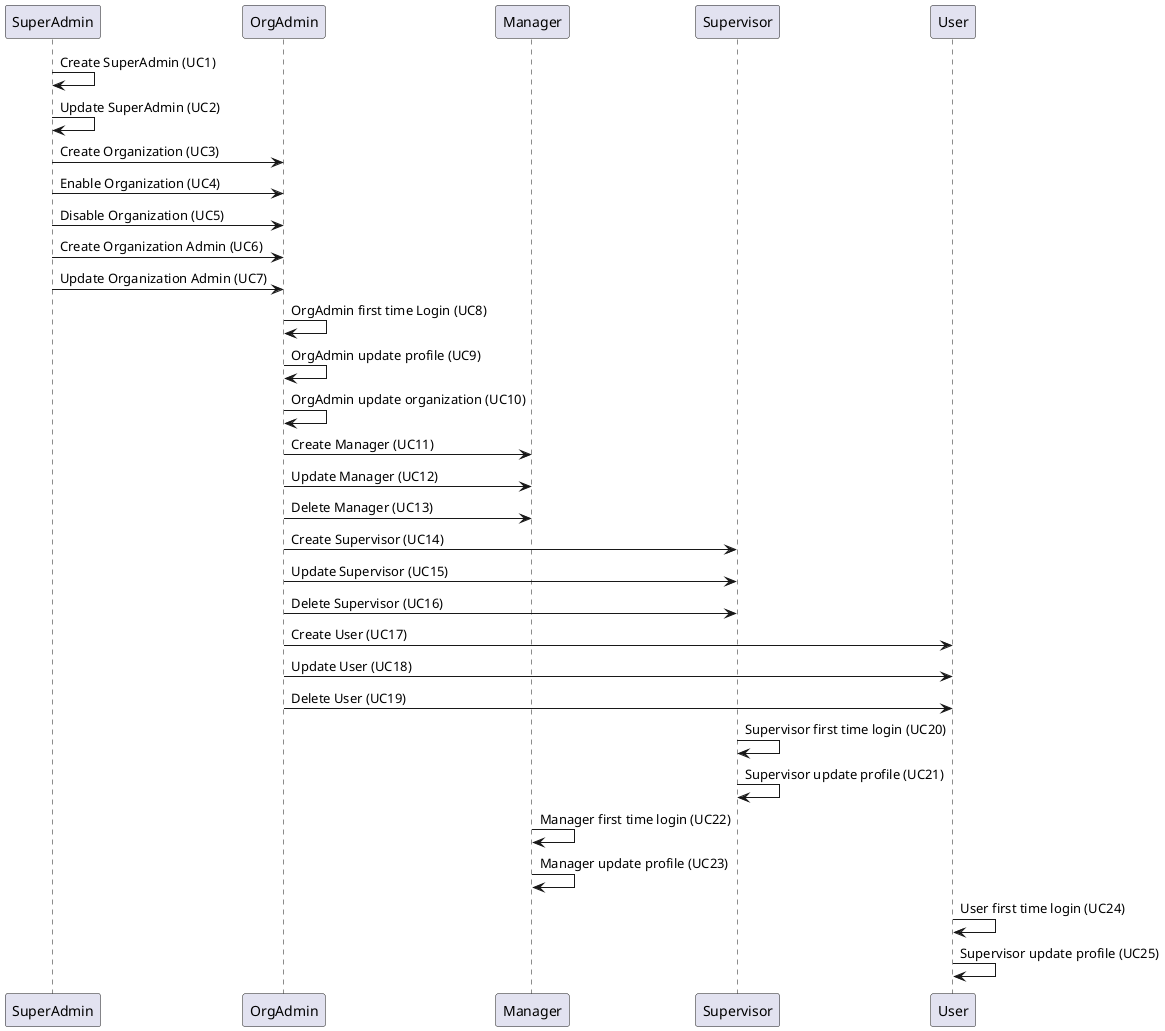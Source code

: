 @startuml AllUseCases

participant "SuperAdmin" as SuperAdmin
SuperAdmin -> SuperAdmin:Create SuperAdmin (UC1)
SuperAdmin -> SuperAdmin:Update SuperAdmin (UC2)

SuperAdmin -> OrgAdmin:Create Organization (UC3)
SuperAdmin -> OrgAdmin:Enable Organization (UC4)
SuperAdmin -> OrgAdmin:Disable Organization (UC5)

SuperAdmin -> OrgAdmin:Create Organization Admin (UC6)
SuperAdmin -> OrgAdmin:Update Organization Admin (UC7)

OrgAdmin -> OrgAdmin:OrgAdmin first time Login (UC8)
OrgAdmin -> OrgAdmin:OrgAdmin update profile (UC9)
OrgAdmin -> OrgAdmin:OrgAdmin update organization (UC10)

OrgAdmin -> Manager:Create Manager (UC11)
OrgAdmin -> Manager:Update Manager (UC12)
OrgAdmin -> Manager:Delete Manager (UC13)

OrgAdmin -> Supervisor:Create Supervisor (UC14)
OrgAdmin -> Supervisor:Update Supervisor (UC15)
OrgAdmin -> Supervisor:Delete Supervisor (UC16)

OrgAdmin -> User:Create User (UC17)
OrgAdmin -> User:Update User (UC18)
OrgAdmin -> User:Delete User (UC19)

Supervisor -> Supervisor:Supervisor first time login (UC20)
Supervisor -> Supervisor:Supervisor update profile (UC21)

Manager -> Manager:Manager first time login (UC22)
Manager -> Manager:Manager update profile (UC23)

User -> User:User first time login (UC24)
User -> User:Supervisor update profile (UC25)

@enduml